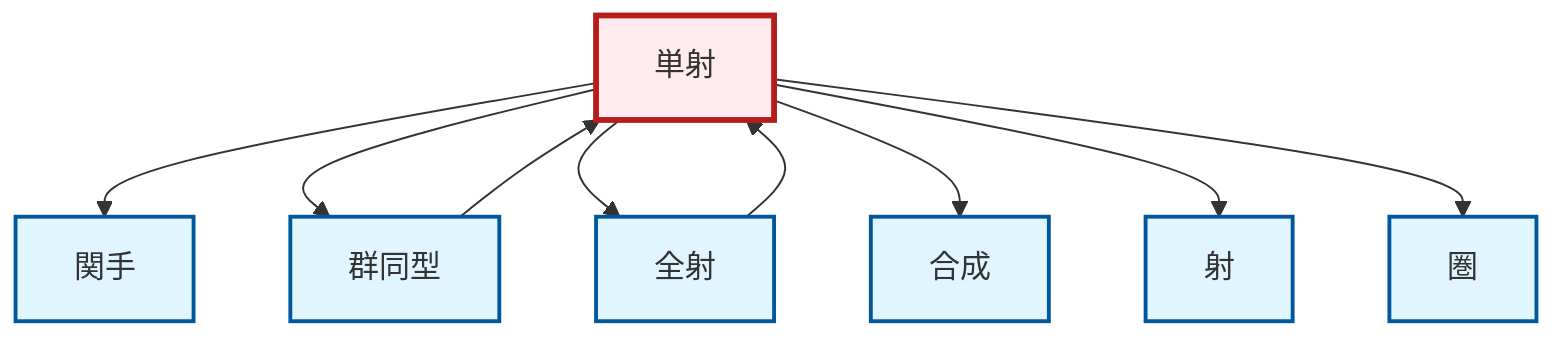 graph TD
    classDef definition fill:#e1f5fe,stroke:#01579b,stroke-width:2px
    classDef theorem fill:#f3e5f5,stroke:#4a148c,stroke-width:2px
    classDef axiom fill:#fff3e0,stroke:#e65100,stroke-width:2px
    classDef example fill:#e8f5e9,stroke:#1b5e20,stroke-width:2px
    classDef current fill:#ffebee,stroke:#b71c1c,stroke-width:3px
    def-functor["関手"]:::definition
    def-morphism["射"]:::definition
    def-monomorphism["単射"]:::definition
    def-isomorphism["群同型"]:::definition
    def-epimorphism["全射"]:::definition
    def-category["圏"]:::definition
    def-composition["合成"]:::definition
    def-epimorphism --> def-monomorphism
    def-monomorphism --> def-functor
    def-monomorphism --> def-isomorphism
    def-monomorphism --> def-epimorphism
    def-monomorphism --> def-composition
    def-isomorphism --> def-monomorphism
    def-monomorphism --> def-morphism
    def-monomorphism --> def-category
    class def-monomorphism current